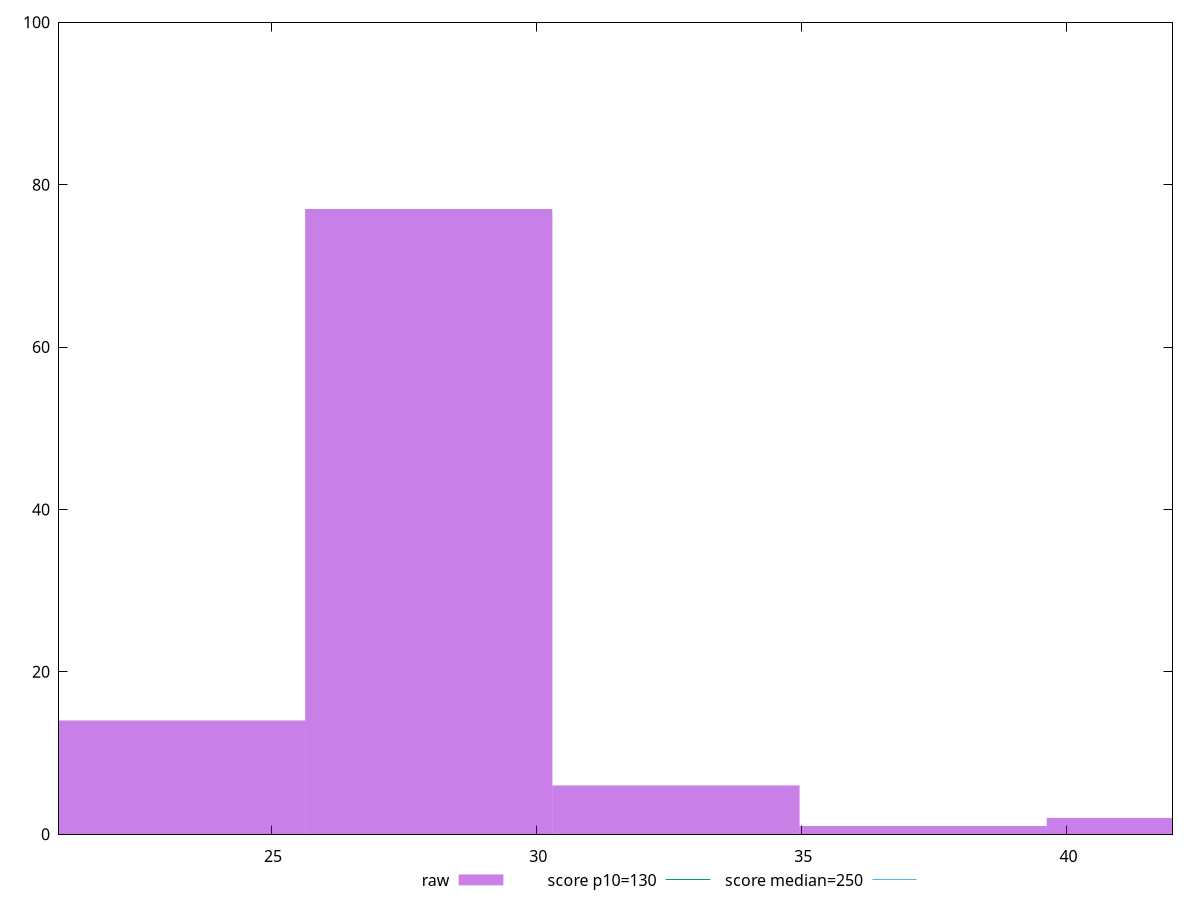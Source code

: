 reset

$raw <<EOF
27.97369847599294 77
23.31141539666078 14
32.635981555325095 6
37.29826463465725 1
41.960547713989406 2
EOF

set key outside below
set boxwidth 4.662283079332156
set xrange [21:42]
set yrange [0:100]
set style fill transparent solid 0.5 noborder

set parametric
set terminal svg size 640, 490 enhanced background rgb 'white'
set output "report_00007_2020-12-11T15:55:29.892Z/max-potential-fid/samples/pages+cached+noexternal+nofonts+nosvg+noimg/raw/histogram.svg"

plot $raw title "raw" with boxes, \
     130,t title "score p10=130", \
     250,t title "score median=250"

reset
